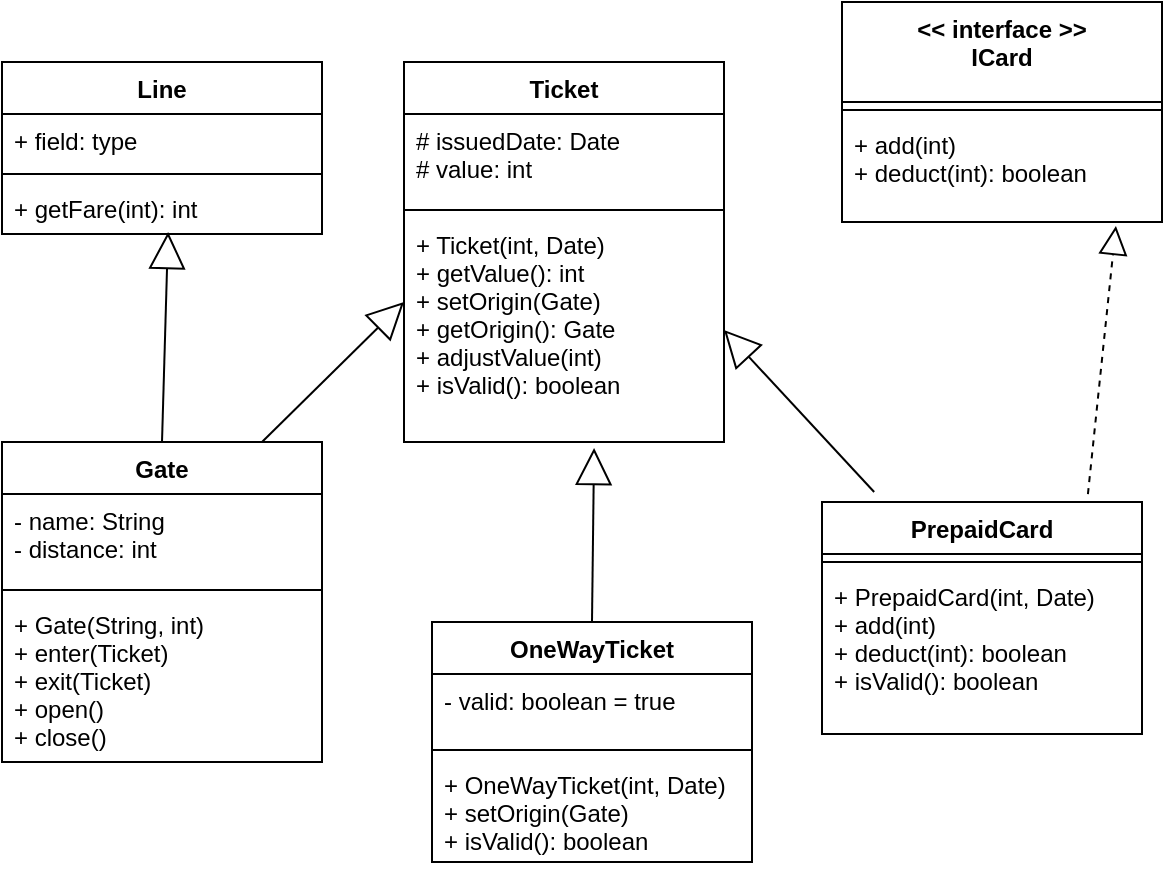 <mxfile version="20.0.3" type="github">
  <diagram id="F_ZQ-XGorZZOLwYC4zbS" name="Page-1">
    <mxGraphModel dx="702" dy="763" grid="1" gridSize="10" guides="1" tooltips="1" connect="1" arrows="1" fold="1" page="1" pageScale="1" pageWidth="850" pageHeight="1100" math="0" shadow="0">
      <root>
        <mxCell id="0" />
        <mxCell id="1" parent="0" />
        <mxCell id="Q0FVEWoUjbG9oKEd6iBH-1" value="Line" style="swimlane;fontStyle=1;align=center;verticalAlign=top;childLayout=stackLayout;horizontal=1;startSize=26;horizontalStack=0;resizeParent=1;resizeParentMax=0;resizeLast=0;collapsible=1;marginBottom=0;" vertex="1" parent="1">
          <mxGeometry x="50" y="120" width="160" height="86" as="geometry" />
        </mxCell>
        <mxCell id="Q0FVEWoUjbG9oKEd6iBH-2" value="+ field: type" style="text;strokeColor=none;fillColor=none;align=left;verticalAlign=top;spacingLeft=4;spacingRight=4;overflow=hidden;rotatable=0;points=[[0,0.5],[1,0.5]];portConstraint=eastwest;" vertex="1" parent="Q0FVEWoUjbG9oKEd6iBH-1">
          <mxGeometry y="26" width="160" height="26" as="geometry" />
        </mxCell>
        <mxCell id="Q0FVEWoUjbG9oKEd6iBH-3" value="" style="line;strokeWidth=1;fillColor=none;align=left;verticalAlign=middle;spacingTop=-1;spacingLeft=3;spacingRight=3;rotatable=0;labelPosition=right;points=[];portConstraint=eastwest;" vertex="1" parent="Q0FVEWoUjbG9oKEd6iBH-1">
          <mxGeometry y="52" width="160" height="8" as="geometry" />
        </mxCell>
        <mxCell id="Q0FVEWoUjbG9oKEd6iBH-4" value="+ getFare(int): int" style="text;strokeColor=none;fillColor=none;align=left;verticalAlign=top;spacingLeft=4;spacingRight=4;overflow=hidden;rotatable=0;points=[[0,0.5],[1,0.5]];portConstraint=eastwest;" vertex="1" parent="Q0FVEWoUjbG9oKEd6iBH-1">
          <mxGeometry y="60" width="160" height="26" as="geometry" />
        </mxCell>
        <mxCell id="Q0FVEWoUjbG9oKEd6iBH-5" value="Ticket" style="swimlane;fontStyle=1;align=center;verticalAlign=top;childLayout=stackLayout;horizontal=1;startSize=26;horizontalStack=0;resizeParent=1;resizeParentMax=0;resizeLast=0;collapsible=1;marginBottom=0;" vertex="1" parent="1">
          <mxGeometry x="251" y="120" width="160" height="190" as="geometry" />
        </mxCell>
        <mxCell id="Q0FVEWoUjbG9oKEd6iBH-6" value="# issuedDate: Date&#xa;# value: int&#xa;" style="text;strokeColor=none;fillColor=none;align=left;verticalAlign=top;spacingLeft=4;spacingRight=4;overflow=hidden;rotatable=0;points=[[0,0.5],[1,0.5]];portConstraint=eastwest;" vertex="1" parent="Q0FVEWoUjbG9oKEd6iBH-5">
          <mxGeometry y="26" width="160" height="44" as="geometry" />
        </mxCell>
        <mxCell id="Q0FVEWoUjbG9oKEd6iBH-7" value="" style="line;strokeWidth=1;fillColor=none;align=left;verticalAlign=middle;spacingTop=-1;spacingLeft=3;spacingRight=3;rotatable=0;labelPosition=right;points=[];portConstraint=eastwest;" vertex="1" parent="Q0FVEWoUjbG9oKEd6iBH-5">
          <mxGeometry y="70" width="160" height="8" as="geometry" />
        </mxCell>
        <mxCell id="Q0FVEWoUjbG9oKEd6iBH-8" value="+ Ticket(int, Date)&#xa;+ getValue(): int&#xa;+ setOrigin(Gate)&#xa;+ getOrigin(): Gate&#xa;+ adjustValue(int)&#xa;+ isValid(): boolean&#xa;" style="text;strokeColor=none;fillColor=none;align=left;verticalAlign=top;spacingLeft=4;spacingRight=4;overflow=hidden;rotatable=0;points=[[0,0.5],[1,0.5]];portConstraint=eastwest;" vertex="1" parent="Q0FVEWoUjbG9oKEd6iBH-5">
          <mxGeometry y="78" width="160" height="112" as="geometry" />
        </mxCell>
        <mxCell id="Q0FVEWoUjbG9oKEd6iBH-9" value="Gate" style="swimlane;fontStyle=1;align=center;verticalAlign=top;childLayout=stackLayout;horizontal=1;startSize=26;horizontalStack=0;resizeParent=1;resizeParentMax=0;resizeLast=0;collapsible=1;marginBottom=0;" vertex="1" parent="1">
          <mxGeometry x="50" y="310" width="160" height="160" as="geometry" />
        </mxCell>
        <mxCell id="Q0FVEWoUjbG9oKEd6iBH-10" value="- name: String&#xa;- distance: int&#xa;" style="text;strokeColor=none;fillColor=none;align=left;verticalAlign=top;spacingLeft=4;spacingRight=4;overflow=hidden;rotatable=0;points=[[0,0.5],[1,0.5]];portConstraint=eastwest;" vertex="1" parent="Q0FVEWoUjbG9oKEd6iBH-9">
          <mxGeometry y="26" width="160" height="44" as="geometry" />
        </mxCell>
        <mxCell id="Q0FVEWoUjbG9oKEd6iBH-11" value="" style="line;strokeWidth=1;fillColor=none;align=left;verticalAlign=middle;spacingTop=-1;spacingLeft=3;spacingRight=3;rotatable=0;labelPosition=right;points=[];portConstraint=eastwest;" vertex="1" parent="Q0FVEWoUjbG9oKEd6iBH-9">
          <mxGeometry y="70" width="160" height="8" as="geometry" />
        </mxCell>
        <mxCell id="Q0FVEWoUjbG9oKEd6iBH-12" value="+ Gate(String, int)&#xa;+ enter(Ticket)&#xa;+ exit(Ticket)&#xa;+ open()&#xa;+ close()&#xa;" style="text;strokeColor=none;fillColor=none;align=left;verticalAlign=top;spacingLeft=4;spacingRight=4;overflow=hidden;rotatable=0;points=[[0,0.5],[1,0.5]];portConstraint=eastwest;" vertex="1" parent="Q0FVEWoUjbG9oKEd6iBH-9">
          <mxGeometry y="78" width="160" height="82" as="geometry" />
        </mxCell>
        <mxCell id="Q0FVEWoUjbG9oKEd6iBH-13" value="&lt;&lt; interface &gt;&gt;&#xa;ICard&#xa;&#xa;&#xa;" style="swimlane;fontStyle=1;align=center;verticalAlign=top;childLayout=stackLayout;horizontal=1;startSize=50;horizontalStack=0;resizeParent=1;resizeParentMax=0;resizeLast=0;collapsible=1;marginBottom=0;" vertex="1" parent="1">
          <mxGeometry x="470" y="90" width="160" height="110" as="geometry" />
        </mxCell>
        <mxCell id="Q0FVEWoUjbG9oKEd6iBH-15" value="" style="line;strokeWidth=1;fillColor=none;align=left;verticalAlign=middle;spacingTop=-1;spacingLeft=3;spacingRight=3;rotatable=0;labelPosition=right;points=[];portConstraint=eastwest;" vertex="1" parent="Q0FVEWoUjbG9oKEd6iBH-13">
          <mxGeometry y="50" width="160" height="8" as="geometry" />
        </mxCell>
        <mxCell id="Q0FVEWoUjbG9oKEd6iBH-16" value="+ add(int)&#xa;+ deduct(int): boolean&#xa;" style="text;strokeColor=none;fillColor=none;align=left;verticalAlign=top;spacingLeft=4;spacingRight=4;overflow=hidden;rotatable=0;points=[[0,0.5],[1,0.5]];portConstraint=eastwest;" vertex="1" parent="Q0FVEWoUjbG9oKEd6iBH-13">
          <mxGeometry y="58" width="160" height="52" as="geometry" />
        </mxCell>
        <mxCell id="Q0FVEWoUjbG9oKEd6iBH-17" value="OneWayTicket" style="swimlane;fontStyle=1;align=center;verticalAlign=top;childLayout=stackLayout;horizontal=1;startSize=26;horizontalStack=0;resizeParent=1;resizeParentMax=0;resizeLast=0;collapsible=1;marginBottom=0;" vertex="1" parent="1">
          <mxGeometry x="265" y="400" width="160" height="120" as="geometry" />
        </mxCell>
        <mxCell id="Q0FVEWoUjbG9oKEd6iBH-18" value="- valid: boolean = true" style="text;strokeColor=none;fillColor=none;align=left;verticalAlign=top;spacingLeft=4;spacingRight=4;overflow=hidden;rotatable=0;points=[[0,0.5],[1,0.5]];portConstraint=eastwest;" vertex="1" parent="Q0FVEWoUjbG9oKEd6iBH-17">
          <mxGeometry y="26" width="160" height="34" as="geometry" />
        </mxCell>
        <mxCell id="Q0FVEWoUjbG9oKEd6iBH-19" value="" style="line;strokeWidth=1;fillColor=none;align=left;verticalAlign=middle;spacingTop=-1;spacingLeft=3;spacingRight=3;rotatable=0;labelPosition=right;points=[];portConstraint=eastwest;" vertex="1" parent="Q0FVEWoUjbG9oKEd6iBH-17">
          <mxGeometry y="60" width="160" height="8" as="geometry" />
        </mxCell>
        <mxCell id="Q0FVEWoUjbG9oKEd6iBH-20" value="+ OneWayTicket(int, Date)&#xa;+ setOrigin(Gate)&#xa;+ isValid(): boolean&#xa;" style="text;strokeColor=none;fillColor=none;align=left;verticalAlign=top;spacingLeft=4;spacingRight=4;overflow=hidden;rotatable=0;points=[[0,0.5],[1,0.5]];portConstraint=eastwest;" vertex="1" parent="Q0FVEWoUjbG9oKEd6iBH-17">
          <mxGeometry y="68" width="160" height="52" as="geometry" />
        </mxCell>
        <mxCell id="Q0FVEWoUjbG9oKEd6iBH-21" value="PrepaidCard" style="swimlane;fontStyle=1;align=center;verticalAlign=top;childLayout=stackLayout;horizontal=1;startSize=26;horizontalStack=0;resizeParent=1;resizeParentMax=0;resizeLast=0;collapsible=1;marginBottom=0;" vertex="1" parent="1">
          <mxGeometry x="460" y="340" width="160" height="116" as="geometry" />
        </mxCell>
        <mxCell id="Q0FVEWoUjbG9oKEd6iBH-23" value="" style="line;strokeWidth=1;fillColor=none;align=left;verticalAlign=middle;spacingTop=-1;spacingLeft=3;spacingRight=3;rotatable=0;labelPosition=right;points=[];portConstraint=eastwest;" vertex="1" parent="Q0FVEWoUjbG9oKEd6iBH-21">
          <mxGeometry y="26" width="160" height="8" as="geometry" />
        </mxCell>
        <mxCell id="Q0FVEWoUjbG9oKEd6iBH-24" value="+ PrepaidCard(int, Date)&#xa;+ add(int)&#xa;+ deduct(int): boolean&#xa;+ isValid(): boolean&#xa;" style="text;strokeColor=none;fillColor=none;align=left;verticalAlign=top;spacingLeft=4;spacingRight=4;overflow=hidden;rotatable=0;points=[[0,0.5],[1,0.5]];portConstraint=eastwest;" vertex="1" parent="Q0FVEWoUjbG9oKEd6iBH-21">
          <mxGeometry y="34" width="160" height="82" as="geometry" />
        </mxCell>
        <mxCell id="Q0FVEWoUjbG9oKEd6iBH-25" value="" style="endArrow=block;endSize=16;endFill=0;html=1;rounded=0;entryX=0.519;entryY=0.962;entryDx=0;entryDy=0;entryPerimeter=0;exitX=0.5;exitY=0;exitDx=0;exitDy=0;" edge="1" parent="1" source="Q0FVEWoUjbG9oKEd6iBH-9" target="Q0FVEWoUjbG9oKEd6iBH-4">
          <mxGeometry x="0.004" y="44" width="160" relative="1" as="geometry">
            <mxPoint x="130" y="300" as="sourcePoint" />
            <mxPoint x="210" y="270" as="targetPoint" />
            <mxPoint as="offset" />
          </mxGeometry>
        </mxCell>
        <mxCell id="Q0FVEWoUjbG9oKEd6iBH-27" value="" style="endArrow=block;endSize=16;endFill=0;html=1;rounded=0;entryX=0;entryY=0.375;entryDx=0;entryDy=0;entryPerimeter=0;exitX=0.5;exitY=0;exitDx=0;exitDy=0;" edge="1" parent="1" target="Q0FVEWoUjbG9oKEd6iBH-8">
          <mxGeometry x="0.004" y="44" width="160" relative="1" as="geometry">
            <mxPoint x="180" y="310" as="sourcePoint" />
            <mxPoint x="188" y="208.002" as="targetPoint" />
            <mxPoint as="offset" />
          </mxGeometry>
        </mxCell>
        <mxCell id="Q0FVEWoUjbG9oKEd6iBH-28" value="" style="endArrow=block;endSize=16;endFill=0;html=1;rounded=0;entryX=0.594;entryY=1.027;entryDx=0;entryDy=0;entryPerimeter=0;exitX=0.5;exitY=0;exitDx=0;exitDy=0;" edge="1" parent="1" source="Q0FVEWoUjbG9oKEd6iBH-17" target="Q0FVEWoUjbG9oKEd6iBH-8">
          <mxGeometry x="0.004" y="44" width="160" relative="1" as="geometry">
            <mxPoint x="320" y="402" as="sourcePoint" />
            <mxPoint x="328" y="300.002" as="targetPoint" />
            <mxPoint as="offset" />
          </mxGeometry>
        </mxCell>
        <mxCell id="Q0FVEWoUjbG9oKEd6iBH-30" value="" style="endArrow=block;endSize=16;endFill=0;html=1;rounded=0;entryX=1;entryY=0.5;entryDx=0;entryDy=0;exitX=0.163;exitY=-0.043;exitDx=0;exitDy=0;exitPerimeter=0;" edge="1" parent="1" source="Q0FVEWoUjbG9oKEd6iBH-21" target="Q0FVEWoUjbG9oKEd6iBH-8">
          <mxGeometry x="0.004" y="44" width="160" relative="1" as="geometry">
            <mxPoint x="480" y="340" as="sourcePoint" />
            <mxPoint x="488" y="238.002" as="targetPoint" />
            <mxPoint as="offset" />
          </mxGeometry>
        </mxCell>
        <mxCell id="Q0FVEWoUjbG9oKEd6iBH-31" value="" style="endArrow=block;dashed=1;endFill=0;endSize=12;html=1;rounded=0;entryX=0.856;entryY=1.038;entryDx=0;entryDy=0;entryPerimeter=0;exitX=0.831;exitY=-0.034;exitDx=0;exitDy=0;exitPerimeter=0;" edge="1" parent="1" source="Q0FVEWoUjbG9oKEd6iBH-21" target="Q0FVEWoUjbG9oKEd6iBH-16">
          <mxGeometry width="160" relative="1" as="geometry">
            <mxPoint x="490" y="260" as="sourcePoint" />
            <mxPoint x="650" y="260" as="targetPoint" />
          </mxGeometry>
        </mxCell>
      </root>
    </mxGraphModel>
  </diagram>
</mxfile>

